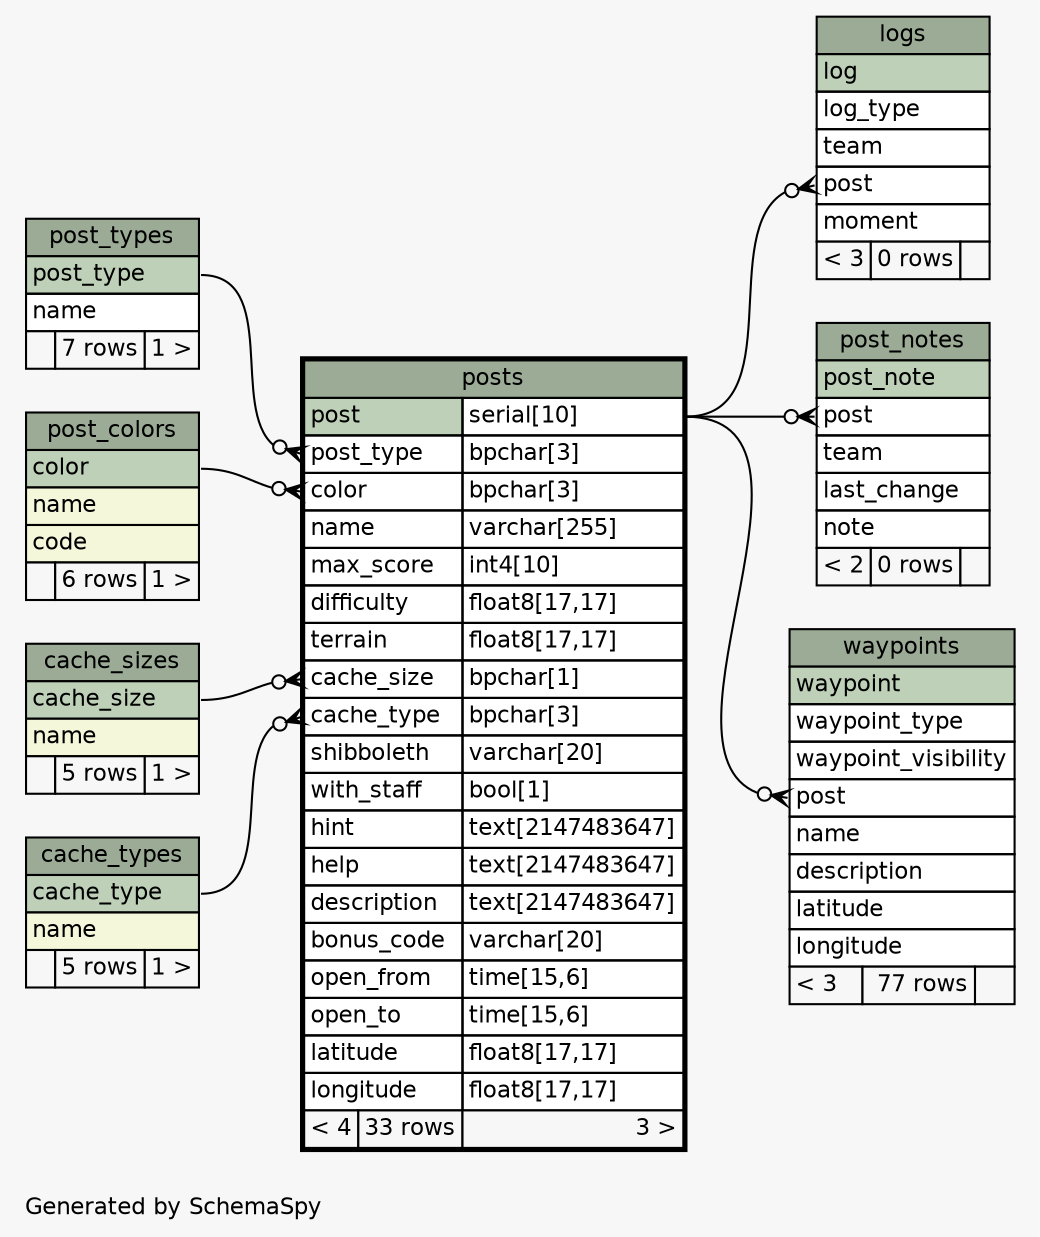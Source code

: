 // dot 2.40.1 on Linux 4.11.5-gentoo
// SchemaSpy rev 590
digraph "oneDegreeRelationshipsDiagram" {
  graph [
    rankdir="RL"
    bgcolor="#f7f7f7"
    label="\nGenerated by SchemaSpy"
    labeljust="l"
    nodesep="0.18"
    ranksep="0.46"
    fontname="Helvetica"
    fontsize="11"
  ];
  node [
    fontname="Helvetica"
    fontsize="11"
    shape="plaintext"
  ];
  edge [
    arrowsize="0.8"
  ];
  "logs":"post":w -> "posts":"post.type":e [arrowhead=none dir=back arrowtail=crowodot];
  "post_notes":"post":w -> "posts":"post.type":e [arrowhead=none dir=back arrowtail=crowodot];
  "posts":"cache_size":w -> "cache_sizes":"cache_size":e [arrowhead=none dir=back arrowtail=crowodot];
  "posts":"cache_type":w -> "cache_types":"cache_type":e [arrowhead=none dir=back arrowtail=crowodot];
  "posts":"color":w -> "post_colors":"color":e [arrowhead=none dir=back arrowtail=crowodot];
  "posts":"post_type":w -> "post_types":"post_type":e [arrowhead=none dir=back arrowtail=crowodot];
  "waypoints":"post":w -> "posts":"post.type":e [arrowhead=none dir=back arrowtail=crowodot];
  "cache_sizes" [
    label=<
    <TABLE BORDER="0" CELLBORDER="1" CELLSPACING="0" BGCOLOR="#ffffff">
      <TR><TD COLSPAN="3" BGCOLOR="#9bab96" ALIGN="CENTER">cache_sizes</TD></TR>
      <TR><TD PORT="cache_size" COLSPAN="3" BGCOLOR="#bed1b8" ALIGN="LEFT">cache_size</TD></TR>
      <TR><TD PORT="name" COLSPAN="3" BGCOLOR="#f4f7da" ALIGN="LEFT">name</TD></TR>
      <TR><TD ALIGN="LEFT" BGCOLOR="#f7f7f7">  </TD><TD ALIGN="RIGHT" BGCOLOR="#f7f7f7">5 rows</TD><TD ALIGN="RIGHT" BGCOLOR="#f7f7f7">1 &gt;</TD></TR>
    </TABLE>>
    URL="cache_sizes.html"
    tooltip="cache_sizes"
  ];
  "cache_types" [
    label=<
    <TABLE BORDER="0" CELLBORDER="1" CELLSPACING="0" BGCOLOR="#ffffff">
      <TR><TD COLSPAN="3" BGCOLOR="#9bab96" ALIGN="CENTER">cache_types</TD></TR>
      <TR><TD PORT="cache_type" COLSPAN="3" BGCOLOR="#bed1b8" ALIGN="LEFT">cache_type</TD></TR>
      <TR><TD PORT="name" COLSPAN="3" BGCOLOR="#f4f7da" ALIGN="LEFT">name</TD></TR>
      <TR><TD ALIGN="LEFT" BGCOLOR="#f7f7f7">  </TD><TD ALIGN="RIGHT" BGCOLOR="#f7f7f7">5 rows</TD><TD ALIGN="RIGHT" BGCOLOR="#f7f7f7">1 &gt;</TD></TR>
    </TABLE>>
    URL="cache_types.html"
    tooltip="cache_types"
  ];
  "logs" [
    label=<
    <TABLE BORDER="0" CELLBORDER="1" CELLSPACING="0" BGCOLOR="#ffffff">
      <TR><TD COLSPAN="3" BGCOLOR="#9bab96" ALIGN="CENTER">logs</TD></TR>
      <TR><TD PORT="log" COLSPAN="3" BGCOLOR="#bed1b8" ALIGN="LEFT">log</TD></TR>
      <TR><TD PORT="log_type" COLSPAN="3" ALIGN="LEFT">log_type</TD></TR>
      <TR><TD PORT="team" COLSPAN="3" ALIGN="LEFT">team</TD></TR>
      <TR><TD PORT="post" COLSPAN="3" ALIGN="LEFT">post</TD></TR>
      <TR><TD PORT="moment" COLSPAN="3" ALIGN="LEFT">moment</TD></TR>
      <TR><TD ALIGN="LEFT" BGCOLOR="#f7f7f7">&lt; 3</TD><TD ALIGN="RIGHT" BGCOLOR="#f7f7f7">0 rows</TD><TD ALIGN="RIGHT" BGCOLOR="#f7f7f7">  </TD></TR>
    </TABLE>>
    URL="logs.html"
    tooltip="logs"
  ];
  "post_colors" [
    label=<
    <TABLE BORDER="0" CELLBORDER="1" CELLSPACING="0" BGCOLOR="#ffffff">
      <TR><TD COLSPAN="3" BGCOLOR="#9bab96" ALIGN="CENTER">post_colors</TD></TR>
      <TR><TD PORT="color" COLSPAN="3" BGCOLOR="#bed1b8" ALIGN="LEFT">color</TD></TR>
      <TR><TD PORT="name" COLSPAN="3" BGCOLOR="#f4f7da" ALIGN="LEFT">name</TD></TR>
      <TR><TD PORT="code" COLSPAN="3" BGCOLOR="#f4f7da" ALIGN="LEFT">code</TD></TR>
      <TR><TD ALIGN="LEFT" BGCOLOR="#f7f7f7">  </TD><TD ALIGN="RIGHT" BGCOLOR="#f7f7f7">6 rows</TD><TD ALIGN="RIGHT" BGCOLOR="#f7f7f7">1 &gt;</TD></TR>
    </TABLE>>
    URL="post_colors.html"
    tooltip="post_colors"
  ];
  "post_notes" [
    label=<
    <TABLE BORDER="0" CELLBORDER="1" CELLSPACING="0" BGCOLOR="#ffffff">
      <TR><TD COLSPAN="3" BGCOLOR="#9bab96" ALIGN="CENTER">post_notes</TD></TR>
      <TR><TD PORT="post_note" COLSPAN="3" BGCOLOR="#bed1b8" ALIGN="LEFT">post_note</TD></TR>
      <TR><TD PORT="post" COLSPAN="3" ALIGN="LEFT">post</TD></TR>
      <TR><TD PORT="team" COLSPAN="3" ALIGN="LEFT">team</TD></TR>
      <TR><TD PORT="last_change" COLSPAN="3" ALIGN="LEFT">last_change</TD></TR>
      <TR><TD PORT="note" COLSPAN="3" ALIGN="LEFT">note</TD></TR>
      <TR><TD ALIGN="LEFT" BGCOLOR="#f7f7f7">&lt; 2</TD><TD ALIGN="RIGHT" BGCOLOR="#f7f7f7">0 rows</TD><TD ALIGN="RIGHT" BGCOLOR="#f7f7f7">  </TD></TR>
    </TABLE>>
    URL="post_notes.html"
    tooltip="post_notes"
  ];
  "post_types" [
    label=<
    <TABLE BORDER="0" CELLBORDER="1" CELLSPACING="0" BGCOLOR="#ffffff">
      <TR><TD COLSPAN="3" BGCOLOR="#9bab96" ALIGN="CENTER">post_types</TD></TR>
      <TR><TD PORT="post_type" COLSPAN="3" BGCOLOR="#bed1b8" ALIGN="LEFT">post_type</TD></TR>
      <TR><TD PORT="name" COLSPAN="3" ALIGN="LEFT">name</TD></TR>
      <TR><TD ALIGN="LEFT" BGCOLOR="#f7f7f7">  </TD><TD ALIGN="RIGHT" BGCOLOR="#f7f7f7">7 rows</TD><TD ALIGN="RIGHT" BGCOLOR="#f7f7f7">1 &gt;</TD></TR>
    </TABLE>>
    URL="post_types.html"
    tooltip="post_types"
  ];
  "posts" [
    label=<
    <TABLE BORDER="2" CELLBORDER="1" CELLSPACING="0" BGCOLOR="#ffffff">
      <TR><TD COLSPAN="3" BGCOLOR="#9bab96" ALIGN="CENTER">posts</TD></TR>
      <TR><TD PORT="post" COLSPAN="2" BGCOLOR="#bed1b8" ALIGN="LEFT">post</TD><TD PORT="post.type" ALIGN="LEFT">serial[10]</TD></TR>
      <TR><TD PORT="post_type" COLSPAN="2" ALIGN="LEFT">post_type</TD><TD PORT="post_type.type" ALIGN="LEFT">bpchar[3]</TD></TR>
      <TR><TD PORT="color" COLSPAN="2" ALIGN="LEFT">color</TD><TD PORT="color.type" ALIGN="LEFT">bpchar[3]</TD></TR>
      <TR><TD PORT="name" COLSPAN="2" ALIGN="LEFT">name</TD><TD PORT="name.type" ALIGN="LEFT">varchar[255]</TD></TR>
      <TR><TD PORT="max_score" COLSPAN="2" ALIGN="LEFT">max_score</TD><TD PORT="max_score.type" ALIGN="LEFT">int4[10]</TD></TR>
      <TR><TD PORT="difficulty" COLSPAN="2" ALIGN="LEFT">difficulty</TD><TD PORT="difficulty.type" ALIGN="LEFT">float8[17,17]</TD></TR>
      <TR><TD PORT="terrain" COLSPAN="2" ALIGN="LEFT">terrain</TD><TD PORT="terrain.type" ALIGN="LEFT">float8[17,17]</TD></TR>
      <TR><TD PORT="cache_size" COLSPAN="2" ALIGN="LEFT">cache_size</TD><TD PORT="cache_size.type" ALIGN="LEFT">bpchar[1]</TD></TR>
      <TR><TD PORT="cache_type" COLSPAN="2" ALIGN="LEFT">cache_type</TD><TD PORT="cache_type.type" ALIGN="LEFT">bpchar[3]</TD></TR>
      <TR><TD PORT="shibboleth" COLSPAN="2" ALIGN="LEFT">shibboleth</TD><TD PORT="shibboleth.type" ALIGN="LEFT">varchar[20]</TD></TR>
      <TR><TD PORT="with_staff" COLSPAN="2" ALIGN="LEFT">with_staff</TD><TD PORT="with_staff.type" ALIGN="LEFT">bool[1]</TD></TR>
      <TR><TD PORT="hint" COLSPAN="2" ALIGN="LEFT">hint</TD><TD PORT="hint.type" ALIGN="LEFT">text[2147483647]</TD></TR>
      <TR><TD PORT="help" COLSPAN="2" ALIGN="LEFT">help</TD><TD PORT="help.type" ALIGN="LEFT">text[2147483647]</TD></TR>
      <TR><TD PORT="description" COLSPAN="2" ALIGN="LEFT">description</TD><TD PORT="description.type" ALIGN="LEFT">text[2147483647]</TD></TR>
      <TR><TD PORT="bonus_code" COLSPAN="2" ALIGN="LEFT">bonus_code</TD><TD PORT="bonus_code.type" ALIGN="LEFT">varchar[20]</TD></TR>
      <TR><TD PORT="open_from" COLSPAN="2" ALIGN="LEFT">open_from</TD><TD PORT="open_from.type" ALIGN="LEFT">time[15,6]</TD></TR>
      <TR><TD PORT="open_to" COLSPAN="2" ALIGN="LEFT">open_to</TD><TD PORT="open_to.type" ALIGN="LEFT">time[15,6]</TD></TR>
      <TR><TD PORT="latitude" COLSPAN="2" ALIGN="LEFT">latitude</TD><TD PORT="latitude.type" ALIGN="LEFT">float8[17,17]</TD></TR>
      <TR><TD PORT="longitude" COLSPAN="2" ALIGN="LEFT">longitude</TD><TD PORT="longitude.type" ALIGN="LEFT">float8[17,17]</TD></TR>
      <TR><TD ALIGN="LEFT" BGCOLOR="#f7f7f7">&lt; 4</TD><TD ALIGN="RIGHT" BGCOLOR="#f7f7f7">33 rows</TD><TD ALIGN="RIGHT" BGCOLOR="#f7f7f7">3 &gt;</TD></TR>
    </TABLE>>
    URL="posts.html"
    tooltip="posts"
  ];
  "waypoints" [
    label=<
    <TABLE BORDER="0" CELLBORDER="1" CELLSPACING="0" BGCOLOR="#ffffff">
      <TR><TD COLSPAN="3" BGCOLOR="#9bab96" ALIGN="CENTER">waypoints</TD></TR>
      <TR><TD PORT="waypoint" COLSPAN="3" BGCOLOR="#bed1b8" ALIGN="LEFT">waypoint</TD></TR>
      <TR><TD PORT="waypoint_type" COLSPAN="3" ALIGN="LEFT">waypoint_type</TD></TR>
      <TR><TD PORT="waypoint_visibility" COLSPAN="3" ALIGN="LEFT">waypoint_visibility</TD></TR>
      <TR><TD PORT="post" COLSPAN="3" ALIGN="LEFT">post</TD></TR>
      <TR><TD PORT="name" COLSPAN="3" ALIGN="LEFT">name</TD></TR>
      <TR><TD PORT="description" COLSPAN="3" ALIGN="LEFT">description</TD></TR>
      <TR><TD PORT="latitude" COLSPAN="3" ALIGN="LEFT">latitude</TD></TR>
      <TR><TD PORT="longitude" COLSPAN="3" ALIGN="LEFT">longitude</TD></TR>
      <TR><TD ALIGN="LEFT" BGCOLOR="#f7f7f7">&lt; 3</TD><TD ALIGN="RIGHT" BGCOLOR="#f7f7f7">77 rows</TD><TD ALIGN="RIGHT" BGCOLOR="#f7f7f7">  </TD></TR>
    </TABLE>>
    URL="waypoints.html"
    tooltip="waypoints"
  ];
}
